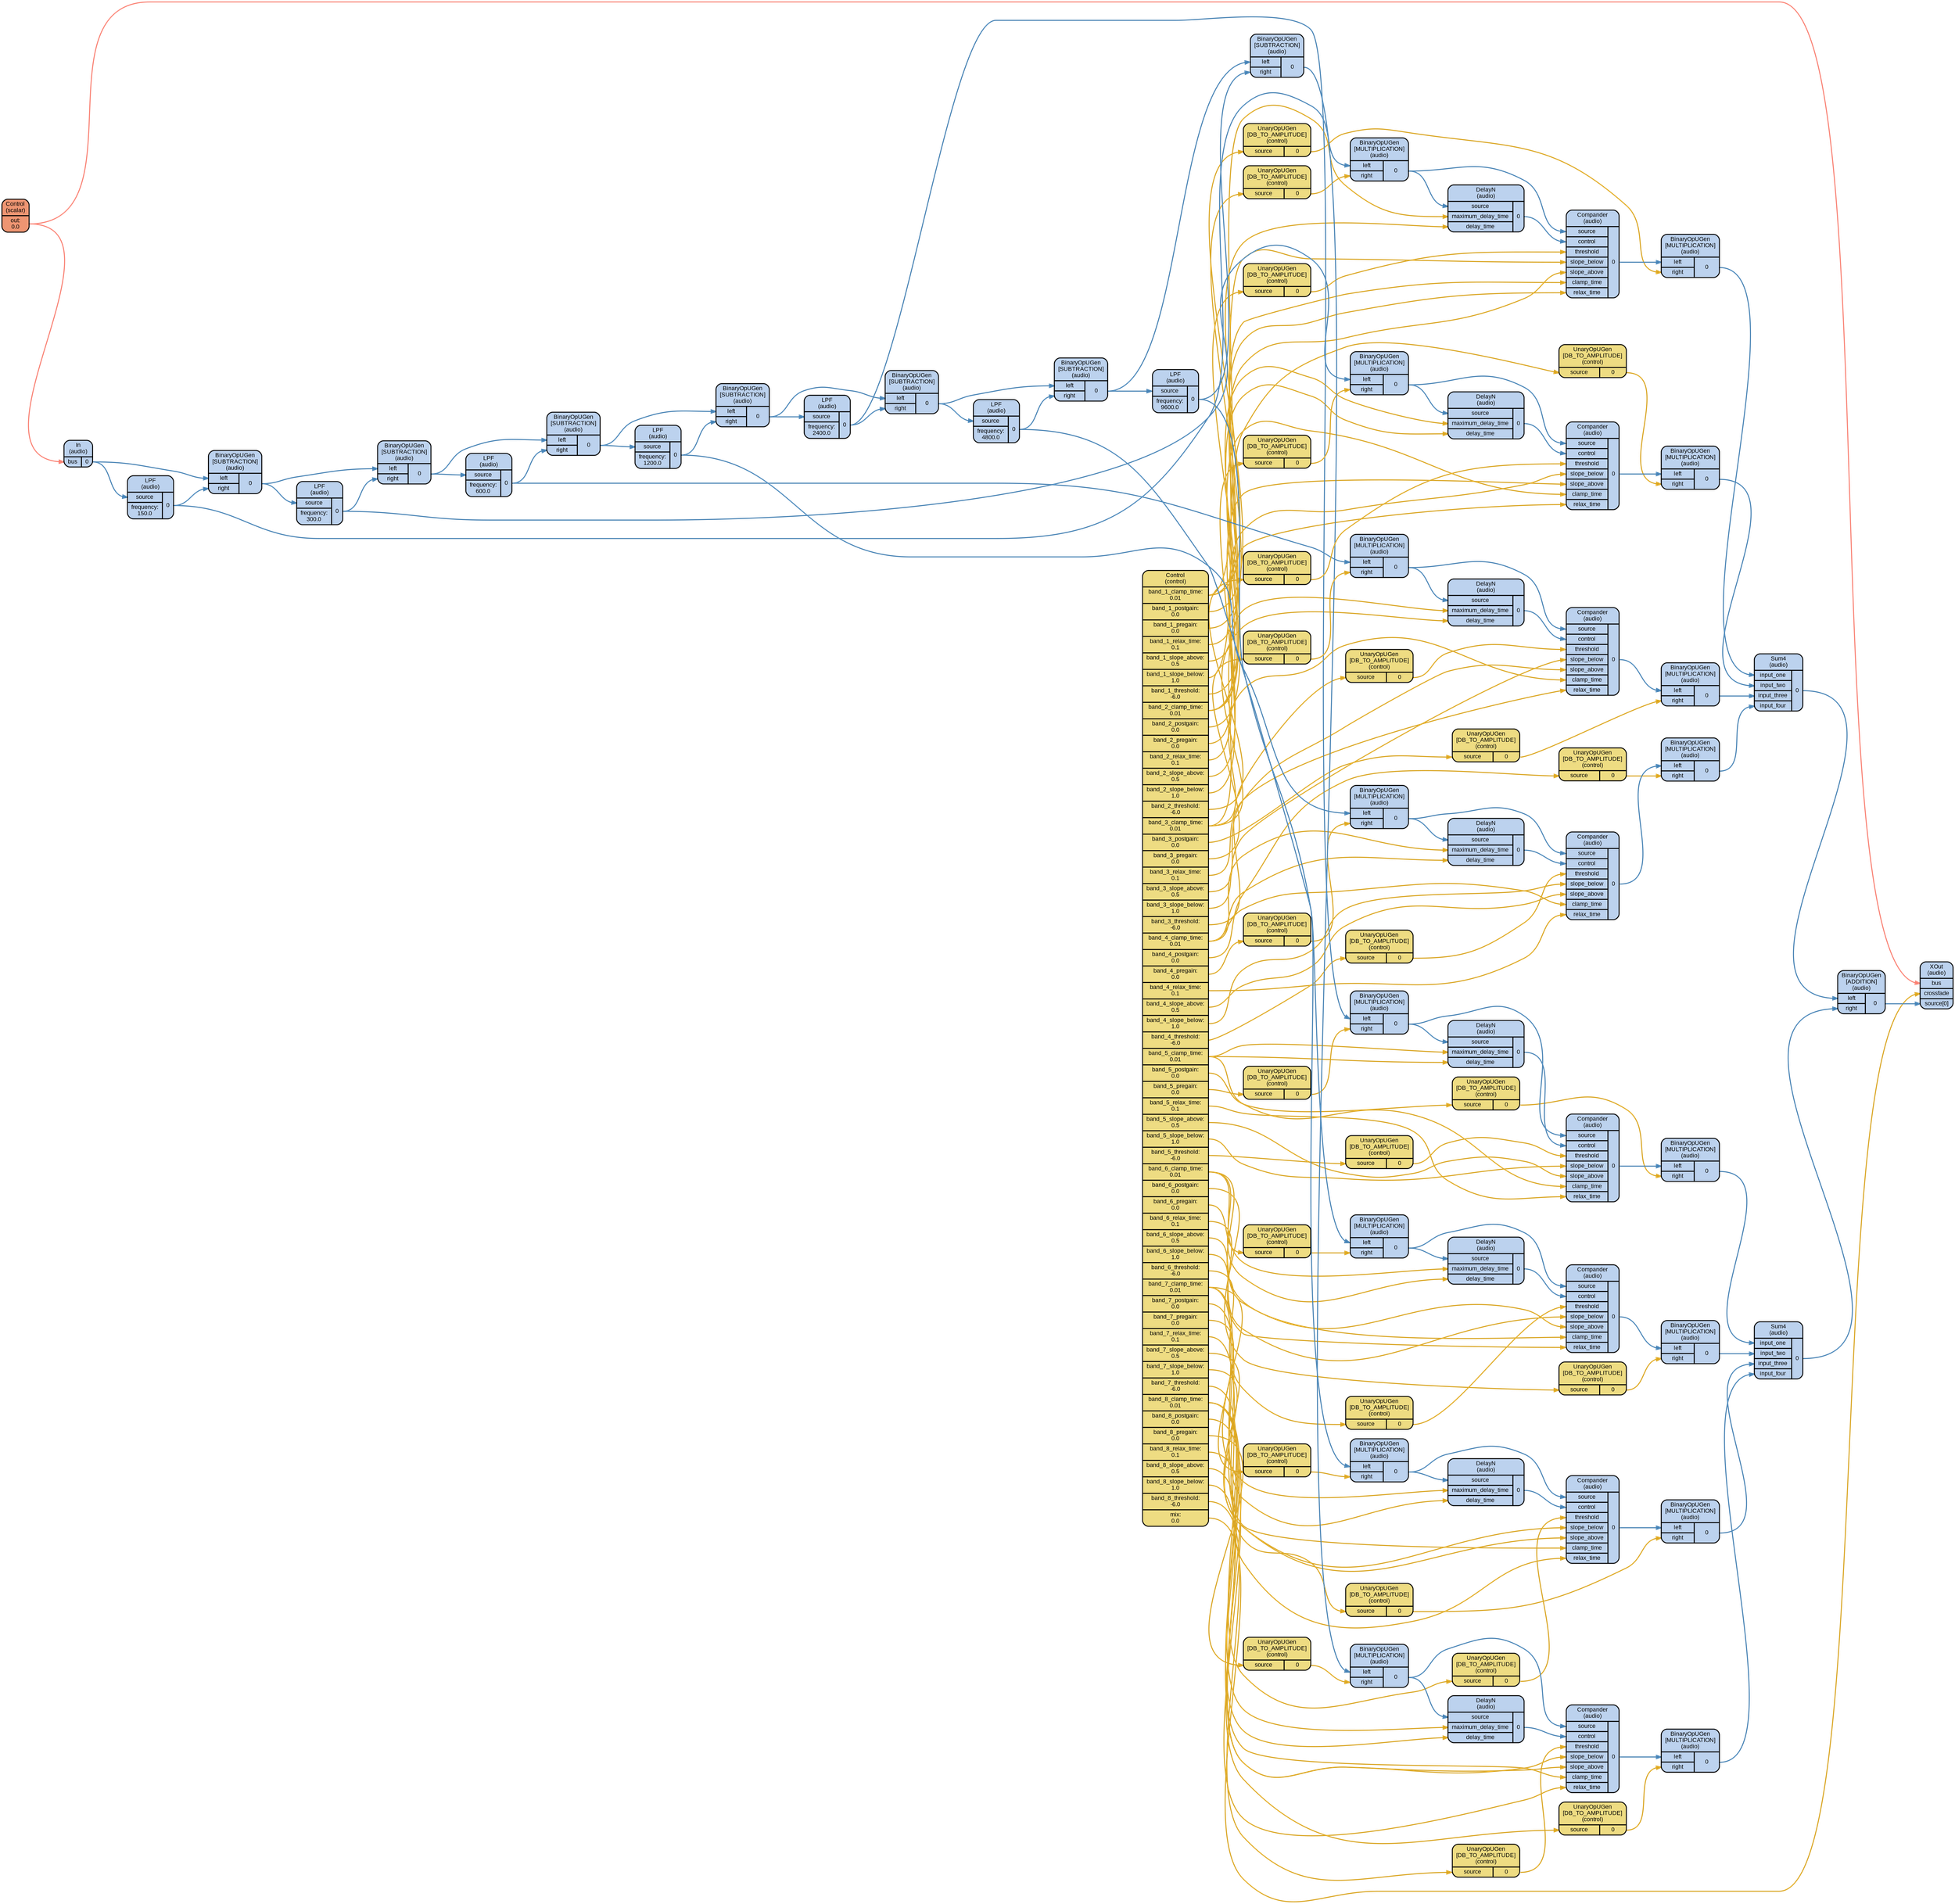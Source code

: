digraph synthdef_ee6e6452a04f99ec9077634487822830 {
    graph [bgcolor=transparent,
        color=lightslategrey,
        dpi=72,
        fontname=Arial,
        outputorder=edgesfirst,
        overlap=prism,
        penwidth=2,
        rankdir=LR,
        ranksep=1,
        splines=spline,
        style="dotted, rounded"];
    node [fontname=Arial,
        fontsize=12,
        penwidth=2,
        shape=Mrecord,
        style="filled, rounded"];
    edge [penwidth=2];
    ugen_0 [fillcolor=lightgoldenrod2,
        label="<f_0> Control\n(control) | { { <f_1_0_0> band_1_clamp_time:\n0.01 | <f_1_0_1> band_1_postgain:\n0.0 | <f_1_0_2> band_1_pregain:\n0.0 | <f_1_0_3> band_1_relax_time:\n0.1 | <f_1_0_4> band_1_slope_above:\n0.5 | <f_1_0_5> band_1_slope_below:\n1.0 | <f_1_0_6> band_1_threshold:\n-6.0 | <f_1_0_7> band_2_clamp_time:\n0.01 | <f_1_0_8> band_2_postgain:\n0.0 | <f_1_0_9> band_2_pregain:\n0.0 | <f_1_0_10> band_2_relax_time:\n0.1 | <f_1_0_11> band_2_slope_above:\n0.5 | <f_1_0_12> band_2_slope_below:\n1.0 | <f_1_0_13> band_2_threshold:\n-6.0 | <f_1_0_14> band_3_clamp_time:\n0.01 | <f_1_0_15> band_3_postgain:\n0.0 | <f_1_0_16> band_3_pregain:\n0.0 | <f_1_0_17> band_3_relax_time:\n0.1 | <f_1_0_18> band_3_slope_above:\n0.5 | <f_1_0_19> band_3_slope_below:\n1.0 | <f_1_0_20> band_3_threshold:\n-6.0 | <f_1_0_21> band_4_clamp_time:\n0.01 | <f_1_0_22> band_4_postgain:\n0.0 | <f_1_0_23> band_4_pregain:\n0.0 | <f_1_0_24> band_4_relax_time:\n0.1 | <f_1_0_25> band_4_slope_above:\n0.5 | <f_1_0_26> band_4_slope_below:\n1.0 | <f_1_0_27> band_4_threshold:\n-6.0 | <f_1_0_28> band_5_clamp_time:\n0.01 | <f_1_0_29> band_5_postgain:\n0.0 | <f_1_0_30> band_5_pregain:\n0.0 | <f_1_0_31> band_5_relax_time:\n0.1 | <f_1_0_32> band_5_slope_above:\n0.5 | <f_1_0_33> band_5_slope_below:\n1.0 | <f_1_0_34> band_5_threshold:\n-6.0 | <f_1_0_35> band_6_clamp_time:\n0.01 | <f_1_0_36> band_6_postgain:\n0.0 | <f_1_0_37> band_6_pregain:\n0.0 | <f_1_0_38> band_6_relax_time:\n0.1 | <f_1_0_39> band_6_slope_above:\n0.5 | <f_1_0_40> band_6_slope_below:\n1.0 | <f_1_0_41> band_6_threshold:\n-6.0 | <f_1_0_42> band_7_clamp_time:\n0.01 | <f_1_0_43> band_7_postgain:\n0.0 | <f_1_0_44> band_7_pregain:\n0.0 | <f_1_0_45> band_7_relax_time:\n0.1 | <f_1_0_46> band_7_slope_above:\n0.5 | <f_1_0_47> band_7_slope_below:\n1.0 | <f_1_0_48> band_7_threshold:\n-6.0 | <f_1_0_49> band_8_clamp_time:\n0.01 | <f_1_0_50> band_8_postgain:\n0.0 | <f_1_0_51> band_8_pregain:\n0.0 | <f_1_0_52> band_8_relax_time:\n0.1 | <f_1_0_53> band_8_slope_above:\n0.5 | <f_1_0_54> band_8_slope_below:\n1.0 | <f_1_0_55> band_8_threshold:\n-6.0 | <f_1_0_56> mix:\n0.0 } }"];
    ugen_1 [fillcolor=lightgoldenrod2,
        label="<f_0> UnaryOpUGen\n[DB_TO_AMPLITUDE]\n(control) | { { <f_1_0_0> source } | { <f_1_1_0> 0 } }"];
    ugen_10 [fillcolor=lightgoldenrod2,
        label="<f_0> UnaryOpUGen\n[DB_TO_AMPLITUDE]\n(control) | { { <f_1_0_0> source } | { <f_1_1_0> 0 } }"];
    ugen_11 [fillcolor=lightgoldenrod2,
        label="<f_0> UnaryOpUGen\n[DB_TO_AMPLITUDE]\n(control) | { { <f_1_0_0> source } | { <f_1_1_0> 0 } }"];
    ugen_12 [fillcolor=lightgoldenrod2,
        label="<f_0> UnaryOpUGen\n[DB_TO_AMPLITUDE]\n(control) | { { <f_1_0_0> source } | { <f_1_1_0> 0 } }"];
    ugen_13 [fillcolor=lightgoldenrod2,
        label="<f_0> UnaryOpUGen\n[DB_TO_AMPLITUDE]\n(control) | { { <f_1_0_0> source } | { <f_1_1_0> 0 } }"];
    ugen_14 [fillcolor=lightgoldenrod2,
        label="<f_0> UnaryOpUGen\n[DB_TO_AMPLITUDE]\n(control) | { { <f_1_0_0> source } | { <f_1_1_0> 0 } }"];
    ugen_15 [fillcolor=lightgoldenrod2,
        label="<f_0> UnaryOpUGen\n[DB_TO_AMPLITUDE]\n(control) | { { <f_1_0_0> source } | { <f_1_1_0> 0 } }"];
    ugen_16 [fillcolor=lightgoldenrod2,
        label="<f_0> UnaryOpUGen\n[DB_TO_AMPLITUDE]\n(control) | { { <f_1_0_0> source } | { <f_1_1_0> 0 } }"];
    ugen_17 [fillcolor=lightgoldenrod2,
        label="<f_0> UnaryOpUGen\n[DB_TO_AMPLITUDE]\n(control) | { { <f_1_0_0> source } | { <f_1_1_0> 0 } }"];
    ugen_18 [fillcolor=lightgoldenrod2,
        label="<f_0> UnaryOpUGen\n[DB_TO_AMPLITUDE]\n(control) | { { <f_1_0_0> source } | { <f_1_1_0> 0 } }"];
    ugen_19 [fillcolor=lightgoldenrod2,
        label="<f_0> UnaryOpUGen\n[DB_TO_AMPLITUDE]\n(control) | { { <f_1_0_0> source } | { <f_1_1_0> 0 } }"];
    ugen_2 [fillcolor=lightgoldenrod2,
        label="<f_0> UnaryOpUGen\n[DB_TO_AMPLITUDE]\n(control) | { { <f_1_0_0> source } | { <f_1_1_0> 0 } }"];
    ugen_20 [fillcolor=lightgoldenrod2,
        label="<f_0> UnaryOpUGen\n[DB_TO_AMPLITUDE]\n(control) | { { <f_1_0_0> source } | { <f_1_1_0> 0 } }"];
    ugen_21 [fillcolor=lightgoldenrod2,
        label="<f_0> UnaryOpUGen\n[DB_TO_AMPLITUDE]\n(control) | { { <f_1_0_0> source } | { <f_1_1_0> 0 } }"];
    ugen_22 [fillcolor=lightgoldenrod2,
        label="<f_0> UnaryOpUGen\n[DB_TO_AMPLITUDE]\n(control) | { { <f_1_0_0> source } | { <f_1_1_0> 0 } }"];
    ugen_23 [fillcolor=lightgoldenrod2,
        label="<f_0> UnaryOpUGen\n[DB_TO_AMPLITUDE]\n(control) | { { <f_1_0_0> source } | { <f_1_1_0> 0 } }"];
    ugen_24 [fillcolor=lightgoldenrod2,
        label="<f_0> UnaryOpUGen\n[DB_TO_AMPLITUDE]\n(control) | { { <f_1_0_0> source } | { <f_1_1_0> 0 } }"];
    ugen_25 [fillcolor=lightsalmon2,
        label="<f_0> Control\n(scalar) | { { <f_1_0_0> out:\n0.0 } }"];
    ugen_26 [fillcolor=lightsteelblue2,
        label="<f_0> In\n(audio) | { { <f_1_0_0> bus } | { <f_1_1_0> 0 } }"];
    ugen_27 [fillcolor=lightsteelblue2,
        label="<f_0> LPF\n(audio) | { { <f_1_0_0> source | <f_1_0_1> frequency:\n150.0 } | { <f_1_1_0> 0 } }"];
    ugen_28 [fillcolor=lightsteelblue2,
        label="<f_0> BinaryOpUGen\n[SUBTRACTION]\n(audio) | { { <f_1_0_0> left | <f_1_0_1> right } | { <f_1_1_0> 0 } }"];
    ugen_29 [fillcolor=lightsteelblue2,
        label="<f_0> LPF\n(audio) | { { <f_1_0_0> source | <f_1_0_1> frequency:\n300.0 } | { <f_1_1_0> 0 } }"];
    ugen_3 [fillcolor=lightgoldenrod2,
        label="<f_0> UnaryOpUGen\n[DB_TO_AMPLITUDE]\n(control) | { { <f_1_0_0> source } | { <f_1_1_0> 0 } }"];
    ugen_30 [fillcolor=lightsteelblue2,
        label="<f_0> BinaryOpUGen\n[SUBTRACTION]\n(audio) | { { <f_1_0_0> left | <f_1_0_1> right } | { <f_1_1_0> 0 } }"];
    ugen_31 [fillcolor=lightsteelblue2,
        label="<f_0> LPF\n(audio) | { { <f_1_0_0> source | <f_1_0_1> frequency:\n600.0 } | { <f_1_1_0> 0 } }"];
    ugen_32 [fillcolor=lightsteelblue2,
        label="<f_0> BinaryOpUGen\n[SUBTRACTION]\n(audio) | { { <f_1_0_0> left | <f_1_0_1> right } | { <f_1_1_0> 0 } }"];
    ugen_33 [fillcolor=lightsteelblue2,
        label="<f_0> LPF\n(audio) | { { <f_1_0_0> source | <f_1_0_1> frequency:\n1200.0 } | { <f_1_1_0> 0 } }"];
    ugen_34 [fillcolor=lightsteelblue2,
        label="<f_0> BinaryOpUGen\n[SUBTRACTION]\n(audio) | { { <f_1_0_0> left | <f_1_0_1> right } | { <f_1_1_0> 0 } }"];
    ugen_35 [fillcolor=lightsteelblue2,
        label="<f_0> LPF\n(audio) | { { <f_1_0_0> source | <f_1_0_1> frequency:\n2400.0 } | { <f_1_1_0> 0 } }"];
    ugen_36 [fillcolor=lightsteelblue2,
        label="<f_0> BinaryOpUGen\n[SUBTRACTION]\n(audio) | { { <f_1_0_0> left | <f_1_0_1> right } | { <f_1_1_0> 0 } }"];
    ugen_37 [fillcolor=lightsteelblue2,
        label="<f_0> LPF\n(audio) | { { <f_1_0_0> source | <f_1_0_1> frequency:\n4800.0 } | { <f_1_1_0> 0 } }"];
    ugen_38 [fillcolor=lightsteelblue2,
        label="<f_0> BinaryOpUGen\n[SUBTRACTION]\n(audio) | { { <f_1_0_0> left | <f_1_0_1> right } | { <f_1_1_0> 0 } }"];
    ugen_39 [fillcolor=lightsteelblue2,
        label="<f_0> LPF\n(audio) | { { <f_1_0_0> source | <f_1_0_1> frequency:\n9600.0 } | { <f_1_1_0> 0 } }"];
    ugen_4 [fillcolor=lightgoldenrod2,
        label="<f_0> UnaryOpUGen\n[DB_TO_AMPLITUDE]\n(control) | { { <f_1_0_0> source } | { <f_1_1_0> 0 } }"];
    ugen_40 [fillcolor=lightsteelblue2,
        label="<f_0> BinaryOpUGen\n[SUBTRACTION]\n(audio) | { { <f_1_0_0> left | <f_1_0_1> right } | { <f_1_1_0> 0 } }"];
    ugen_41 [fillcolor=lightsteelblue2,
        label="<f_0> BinaryOpUGen\n[MULTIPLICATION]\n(audio) | { { <f_1_0_0> left | <f_1_0_1> right } | { <f_1_1_0> 0 } }"];
    ugen_42 [fillcolor=lightsteelblue2,
        label="<f_0> DelayN\n(audio) | { { <f_1_0_0> source | <f_1_0_1> maximum_delay_time | <f_1_0_2> delay_time } | { <f_1_1_0> 0 } }"];
    ugen_43 [fillcolor=lightsteelblue2,
        label="<f_0> Compander\n(audio) | { { <f_1_0_0> source | <f_1_0_1> control | <f_1_0_2> threshold | <f_1_0_3> slope_below | <f_1_0_4> slope_above | <f_1_0_5> clamp_time | <f_1_0_6> relax_time } | { <f_1_1_0> 0 } }"];
    ugen_44 [fillcolor=lightsteelblue2,
        label="<f_0> BinaryOpUGen\n[MULTIPLICATION]\n(audio) | { { <f_1_0_0> left | <f_1_0_1> right } | { <f_1_1_0> 0 } }"];
    ugen_45 [fillcolor=lightsteelblue2,
        label="<f_0> BinaryOpUGen\n[MULTIPLICATION]\n(audio) | { { <f_1_0_0> left | <f_1_0_1> right } | { <f_1_1_0> 0 } }"];
    ugen_46 [fillcolor=lightsteelblue2,
        label="<f_0> DelayN\n(audio) | { { <f_1_0_0> source | <f_1_0_1> maximum_delay_time | <f_1_0_2> delay_time } | { <f_1_1_0> 0 } }"];
    ugen_47 [fillcolor=lightsteelblue2,
        label="<f_0> Compander\n(audio) | { { <f_1_0_0> source | <f_1_0_1> control | <f_1_0_2> threshold | <f_1_0_3> slope_below | <f_1_0_4> slope_above | <f_1_0_5> clamp_time | <f_1_0_6> relax_time } | { <f_1_1_0> 0 } }"];
    ugen_48 [fillcolor=lightsteelblue2,
        label="<f_0> BinaryOpUGen\n[MULTIPLICATION]\n(audio) | { { <f_1_0_0> left | <f_1_0_1> right } | { <f_1_1_0> 0 } }"];
    ugen_49 [fillcolor=lightsteelblue2,
        label="<f_0> BinaryOpUGen\n[MULTIPLICATION]\n(audio) | { { <f_1_0_0> left | <f_1_0_1> right } | { <f_1_1_0> 0 } }"];
    ugen_5 [fillcolor=lightgoldenrod2,
        label="<f_0> UnaryOpUGen\n[DB_TO_AMPLITUDE]\n(control) | { { <f_1_0_0> source } | { <f_1_1_0> 0 } }"];
    ugen_50 [fillcolor=lightsteelblue2,
        label="<f_0> DelayN\n(audio) | { { <f_1_0_0> source | <f_1_0_1> maximum_delay_time | <f_1_0_2> delay_time } | { <f_1_1_0> 0 } }"];
    ugen_51 [fillcolor=lightsteelblue2,
        label="<f_0> Compander\n(audio) | { { <f_1_0_0> source | <f_1_0_1> control | <f_1_0_2> threshold | <f_1_0_3> slope_below | <f_1_0_4> slope_above | <f_1_0_5> clamp_time | <f_1_0_6> relax_time } | { <f_1_1_0> 0 } }"];
    ugen_52 [fillcolor=lightsteelblue2,
        label="<f_0> BinaryOpUGen\n[MULTIPLICATION]\n(audio) | { { <f_1_0_0> left | <f_1_0_1> right } | { <f_1_1_0> 0 } }"];
    ugen_53 [fillcolor=lightsteelblue2,
        label="<f_0> BinaryOpUGen\n[MULTIPLICATION]\n(audio) | { { <f_1_0_0> left | <f_1_0_1> right } | { <f_1_1_0> 0 } }"];
    ugen_54 [fillcolor=lightsteelblue2,
        label="<f_0> DelayN\n(audio) | { { <f_1_0_0> source | <f_1_0_1> maximum_delay_time | <f_1_0_2> delay_time } | { <f_1_1_0> 0 } }"];
    ugen_55 [fillcolor=lightsteelblue2,
        label="<f_0> Compander\n(audio) | { { <f_1_0_0> source | <f_1_0_1> control | <f_1_0_2> threshold | <f_1_0_3> slope_below | <f_1_0_4> slope_above | <f_1_0_5> clamp_time | <f_1_0_6> relax_time } | { <f_1_1_0> 0 } }"];
    ugen_56 [fillcolor=lightsteelblue2,
        label="<f_0> BinaryOpUGen\n[MULTIPLICATION]\n(audio) | { { <f_1_0_0> left | <f_1_0_1> right } | { <f_1_1_0> 0 } }"];
    ugen_57 [fillcolor=lightsteelblue2,
        label="<f_0> Sum4\n(audio) | { { <f_1_0_0> input_one | <f_1_0_1> input_two | <f_1_0_2> input_three | <f_1_0_3> input_four } | { <f_1_1_0> 0 } }"];
    ugen_58 [fillcolor=lightsteelblue2,
        label="<f_0> BinaryOpUGen\n[MULTIPLICATION]\n(audio) | { { <f_1_0_0> left | <f_1_0_1> right } | { <f_1_1_0> 0 } }"];
    ugen_59 [fillcolor=lightsteelblue2,
        label="<f_0> DelayN\n(audio) | { { <f_1_0_0> source | <f_1_0_1> maximum_delay_time | <f_1_0_2> delay_time } | { <f_1_1_0> 0 } }"];
    ugen_6 [fillcolor=lightgoldenrod2,
        label="<f_0> UnaryOpUGen\n[DB_TO_AMPLITUDE]\n(control) | { { <f_1_0_0> source } | { <f_1_1_0> 0 } }"];
    ugen_60 [fillcolor=lightsteelblue2,
        label="<f_0> Compander\n(audio) | { { <f_1_0_0> source | <f_1_0_1> control | <f_1_0_2> threshold | <f_1_0_3> slope_below | <f_1_0_4> slope_above | <f_1_0_5> clamp_time | <f_1_0_6> relax_time } | { <f_1_1_0> 0 } }"];
    ugen_61 [fillcolor=lightsteelblue2,
        label="<f_0> BinaryOpUGen\n[MULTIPLICATION]\n(audio) | { { <f_1_0_0> left | <f_1_0_1> right } | { <f_1_1_0> 0 } }"];
    ugen_62 [fillcolor=lightsteelblue2,
        label="<f_0> BinaryOpUGen\n[MULTIPLICATION]\n(audio) | { { <f_1_0_0> left | <f_1_0_1> right } | { <f_1_1_0> 0 } }"];
    ugen_63 [fillcolor=lightsteelblue2,
        label="<f_0> DelayN\n(audio) | { { <f_1_0_0> source | <f_1_0_1> maximum_delay_time | <f_1_0_2> delay_time } | { <f_1_1_0> 0 } }"];
    ugen_64 [fillcolor=lightsteelblue2,
        label="<f_0> Compander\n(audio) | { { <f_1_0_0> source | <f_1_0_1> control | <f_1_0_2> threshold | <f_1_0_3> slope_below | <f_1_0_4> slope_above | <f_1_0_5> clamp_time | <f_1_0_6> relax_time } | { <f_1_1_0> 0 } }"];
    ugen_65 [fillcolor=lightsteelblue2,
        label="<f_0> BinaryOpUGen\n[MULTIPLICATION]\n(audio) | { { <f_1_0_0> left | <f_1_0_1> right } | { <f_1_1_0> 0 } }"];
    ugen_66 [fillcolor=lightsteelblue2,
        label="<f_0> BinaryOpUGen\n[MULTIPLICATION]\n(audio) | { { <f_1_0_0> left | <f_1_0_1> right } | { <f_1_1_0> 0 } }"];
    ugen_67 [fillcolor=lightsteelblue2,
        label="<f_0> DelayN\n(audio) | { { <f_1_0_0> source | <f_1_0_1> maximum_delay_time | <f_1_0_2> delay_time } | { <f_1_1_0> 0 } }"];
    ugen_68 [fillcolor=lightsteelblue2,
        label="<f_0> Compander\n(audio) | { { <f_1_0_0> source | <f_1_0_1> control | <f_1_0_2> threshold | <f_1_0_3> slope_below | <f_1_0_4> slope_above | <f_1_0_5> clamp_time | <f_1_0_6> relax_time } | { <f_1_1_0> 0 } }"];
    ugen_69 [fillcolor=lightsteelblue2,
        label="<f_0> BinaryOpUGen\n[MULTIPLICATION]\n(audio) | { { <f_1_0_0> left | <f_1_0_1> right } | { <f_1_1_0> 0 } }"];
    ugen_7 [fillcolor=lightgoldenrod2,
        label="<f_0> UnaryOpUGen\n[DB_TO_AMPLITUDE]\n(control) | { { <f_1_0_0> source } | { <f_1_1_0> 0 } }"];
    ugen_70 [fillcolor=lightsteelblue2,
        label="<f_0> BinaryOpUGen\n[MULTIPLICATION]\n(audio) | { { <f_1_0_0> left | <f_1_0_1> right } | { <f_1_1_0> 0 } }"];
    ugen_71 [fillcolor=lightsteelblue2,
        label="<f_0> DelayN\n(audio) | { { <f_1_0_0> source | <f_1_0_1> maximum_delay_time | <f_1_0_2> delay_time } | { <f_1_1_0> 0 } }"];
    ugen_72 [fillcolor=lightsteelblue2,
        label="<f_0> Compander\n(audio) | { { <f_1_0_0> source | <f_1_0_1> control | <f_1_0_2> threshold | <f_1_0_3> slope_below | <f_1_0_4> slope_above | <f_1_0_5> clamp_time | <f_1_0_6> relax_time } | { <f_1_1_0> 0 } }"];
    ugen_73 [fillcolor=lightsteelblue2,
        label="<f_0> BinaryOpUGen\n[MULTIPLICATION]\n(audio) | { { <f_1_0_0> left | <f_1_0_1> right } | { <f_1_1_0> 0 } }"];
    ugen_74 [fillcolor=lightsteelblue2,
        label="<f_0> Sum4\n(audio) | { { <f_1_0_0> input_one | <f_1_0_1> input_two | <f_1_0_2> input_three | <f_1_0_3> input_four } | { <f_1_1_0> 0 } }"];
    ugen_75 [fillcolor=lightsteelblue2,
        label="<f_0> BinaryOpUGen\n[ADDITION]\n(audio) | { { <f_1_0_0> left | <f_1_0_1> right } | { <f_1_1_0> 0 } }"];
    ugen_76 [fillcolor=lightsteelblue2,
        label="<f_0> XOut\n(audio) | { { <f_1_0_0> bus | <f_1_0_1> crossfade | <f_1_0_2> source[0] } }"];
    ugen_8 [fillcolor=lightgoldenrod2,
        label="<f_0> UnaryOpUGen\n[DB_TO_AMPLITUDE]\n(control) | { { <f_1_0_0> source } | { <f_1_1_0> 0 } }"];
    ugen_9 [fillcolor=lightgoldenrod2,
        label="<f_0> UnaryOpUGen\n[DB_TO_AMPLITUDE]\n(control) | { { <f_1_0_0> source } | { <f_1_1_0> 0 } }"];
    ugen_0:f_1_0_0:e -> ugen_71:f_1_0_1:w [color=goldenrod];
    ugen_0:f_1_0_0:e -> ugen_71:f_1_0_2:w [color=goldenrod];
    ugen_0:f_1_0_0:e -> ugen_72:f_1_0_5:w [color=goldenrod];
    ugen_0:f_1_0_1:e -> ugen_3:f_1_0_0:w [color=goldenrod];
    ugen_0:f_1_0_2:e -> ugen_1:f_1_0_0:w [color=goldenrod];
    ugen_0:f_1_0_3:e -> ugen_72:f_1_0_6:w [color=goldenrod];
    ugen_0:f_1_0_4:e -> ugen_72:f_1_0_4:w [color=goldenrod];
    ugen_0:f_1_0_5:e -> ugen_72:f_1_0_3:w [color=goldenrod];
    ugen_0:f_1_0_6:e -> ugen_2:f_1_0_0:w [color=goldenrod];
    ugen_0:f_1_0_7:e -> ugen_67:f_1_0_1:w [color=goldenrod];
    ugen_0:f_1_0_7:e -> ugen_67:f_1_0_2:w [color=goldenrod];
    ugen_0:f_1_0_7:e -> ugen_68:f_1_0_5:w [color=goldenrod];
    ugen_0:f_1_0_8:e -> ugen_6:f_1_0_0:w [color=goldenrod];
    ugen_0:f_1_0_9:e -> ugen_4:f_1_0_0:w [color=goldenrod];
    ugen_0:f_1_0_10:e -> ugen_68:f_1_0_6:w [color=goldenrod];
    ugen_0:f_1_0_11:e -> ugen_68:f_1_0_4:w [color=goldenrod];
    ugen_0:f_1_0_12:e -> ugen_68:f_1_0_3:w [color=goldenrod];
    ugen_0:f_1_0_13:e -> ugen_5:f_1_0_0:w [color=goldenrod];
    ugen_0:f_1_0_14:e -> ugen_63:f_1_0_1:w [color=goldenrod];
    ugen_0:f_1_0_14:e -> ugen_63:f_1_0_2:w [color=goldenrod];
    ugen_0:f_1_0_14:e -> ugen_64:f_1_0_5:w [color=goldenrod];
    ugen_0:f_1_0_15:e -> ugen_9:f_1_0_0:w [color=goldenrod];
    ugen_0:f_1_0_16:e -> ugen_7:f_1_0_0:w [color=goldenrod];
    ugen_0:f_1_0_17:e -> ugen_64:f_1_0_6:w [color=goldenrod];
    ugen_0:f_1_0_18:e -> ugen_64:f_1_0_4:w [color=goldenrod];
    ugen_0:f_1_0_19:e -> ugen_64:f_1_0_3:w [color=goldenrod];
    ugen_0:f_1_0_20:e -> ugen_8:f_1_0_0:w [color=goldenrod];
    ugen_0:f_1_0_21:e -> ugen_59:f_1_0_1:w [color=goldenrod];
    ugen_0:f_1_0_21:e -> ugen_59:f_1_0_2:w [color=goldenrod];
    ugen_0:f_1_0_21:e -> ugen_60:f_1_0_5:w [color=goldenrod];
    ugen_0:f_1_0_22:e -> ugen_12:f_1_0_0:w [color=goldenrod];
    ugen_0:f_1_0_23:e -> ugen_10:f_1_0_0:w [color=goldenrod];
    ugen_0:f_1_0_24:e -> ugen_60:f_1_0_6:w [color=goldenrod];
    ugen_0:f_1_0_25:e -> ugen_60:f_1_0_4:w [color=goldenrod];
    ugen_0:f_1_0_26:e -> ugen_60:f_1_0_3:w [color=goldenrod];
    ugen_0:f_1_0_27:e -> ugen_11:f_1_0_0:w [color=goldenrod];
    ugen_0:f_1_0_28:e -> ugen_54:f_1_0_1:w [color=goldenrod];
    ugen_0:f_1_0_28:e -> ugen_54:f_1_0_2:w [color=goldenrod];
    ugen_0:f_1_0_28:e -> ugen_55:f_1_0_5:w [color=goldenrod];
    ugen_0:f_1_0_29:e -> ugen_15:f_1_0_0:w [color=goldenrod];
    ugen_0:f_1_0_30:e -> ugen_13:f_1_0_0:w [color=goldenrod];
    ugen_0:f_1_0_31:e -> ugen_55:f_1_0_6:w [color=goldenrod];
    ugen_0:f_1_0_32:e -> ugen_55:f_1_0_4:w [color=goldenrod];
    ugen_0:f_1_0_33:e -> ugen_55:f_1_0_3:w [color=goldenrod];
    ugen_0:f_1_0_34:e -> ugen_14:f_1_0_0:w [color=goldenrod];
    ugen_0:f_1_0_35:e -> ugen_50:f_1_0_1:w [color=goldenrod];
    ugen_0:f_1_0_35:e -> ugen_50:f_1_0_2:w [color=goldenrod];
    ugen_0:f_1_0_35:e -> ugen_51:f_1_0_5:w [color=goldenrod];
    ugen_0:f_1_0_36:e -> ugen_18:f_1_0_0:w [color=goldenrod];
    ugen_0:f_1_0_37:e -> ugen_16:f_1_0_0:w [color=goldenrod];
    ugen_0:f_1_0_38:e -> ugen_51:f_1_0_6:w [color=goldenrod];
    ugen_0:f_1_0_39:e -> ugen_51:f_1_0_4:w [color=goldenrod];
    ugen_0:f_1_0_40:e -> ugen_51:f_1_0_3:w [color=goldenrod];
    ugen_0:f_1_0_41:e -> ugen_17:f_1_0_0:w [color=goldenrod];
    ugen_0:f_1_0_42:e -> ugen_46:f_1_0_1:w [color=goldenrod];
    ugen_0:f_1_0_42:e -> ugen_46:f_1_0_2:w [color=goldenrod];
    ugen_0:f_1_0_42:e -> ugen_47:f_1_0_5:w [color=goldenrod];
    ugen_0:f_1_0_43:e -> ugen_21:f_1_0_0:w [color=goldenrod];
    ugen_0:f_1_0_44:e -> ugen_19:f_1_0_0:w [color=goldenrod];
    ugen_0:f_1_0_45:e -> ugen_47:f_1_0_6:w [color=goldenrod];
    ugen_0:f_1_0_46:e -> ugen_47:f_1_0_4:w [color=goldenrod];
    ugen_0:f_1_0_47:e -> ugen_47:f_1_0_3:w [color=goldenrod];
    ugen_0:f_1_0_48:e -> ugen_20:f_1_0_0:w [color=goldenrod];
    ugen_0:f_1_0_49:e -> ugen_42:f_1_0_1:w [color=goldenrod];
    ugen_0:f_1_0_49:e -> ugen_42:f_1_0_2:w [color=goldenrod];
    ugen_0:f_1_0_49:e -> ugen_43:f_1_0_5:w [color=goldenrod];
    ugen_0:f_1_0_50:e -> ugen_24:f_1_0_0:w [color=goldenrod];
    ugen_0:f_1_0_51:e -> ugen_22:f_1_0_0:w [color=goldenrod];
    ugen_0:f_1_0_52:e -> ugen_43:f_1_0_6:w [color=goldenrod];
    ugen_0:f_1_0_53:e -> ugen_43:f_1_0_4:w [color=goldenrod];
    ugen_0:f_1_0_54:e -> ugen_43:f_1_0_3:w [color=goldenrod];
    ugen_0:f_1_0_55:e -> ugen_23:f_1_0_0:w [color=goldenrod];
    ugen_0:f_1_0_56:e -> ugen_76:f_1_0_1:w [color=goldenrod];
    ugen_1:f_1_1_0:e -> ugen_70:f_1_0_1:w [color=goldenrod];
    ugen_10:f_1_1_0:e -> ugen_58:f_1_0_1:w [color=goldenrod];
    ugen_11:f_1_1_0:e -> ugen_60:f_1_0_2:w [color=goldenrod];
    ugen_12:f_1_1_0:e -> ugen_61:f_1_0_1:w [color=goldenrod];
    ugen_13:f_1_1_0:e -> ugen_53:f_1_0_1:w [color=goldenrod];
    ugen_14:f_1_1_0:e -> ugen_55:f_1_0_2:w [color=goldenrod];
    ugen_15:f_1_1_0:e -> ugen_56:f_1_0_1:w [color=goldenrod];
    ugen_16:f_1_1_0:e -> ugen_49:f_1_0_1:w [color=goldenrod];
    ugen_17:f_1_1_0:e -> ugen_51:f_1_0_2:w [color=goldenrod];
    ugen_18:f_1_1_0:e -> ugen_52:f_1_0_1:w [color=goldenrod];
    ugen_19:f_1_1_0:e -> ugen_45:f_1_0_1:w [color=goldenrod];
    ugen_2:f_1_1_0:e -> ugen_72:f_1_0_2:w [color=goldenrod];
    ugen_20:f_1_1_0:e -> ugen_47:f_1_0_2:w [color=goldenrod];
    ugen_21:f_1_1_0:e -> ugen_48:f_1_0_1:w [color=goldenrod];
    ugen_22:f_1_1_0:e -> ugen_41:f_1_0_1:w [color=goldenrod];
    ugen_23:f_1_1_0:e -> ugen_43:f_1_0_2:w [color=goldenrod];
    ugen_24:f_1_1_0:e -> ugen_44:f_1_0_1:w [color=goldenrod];
    ugen_25:f_1_0_0:e -> ugen_26:f_1_0_0:w [color=salmon];
    ugen_25:f_1_0_0:e -> ugen_76:f_1_0_0:w [color=salmon];
    ugen_26:f_1_1_0:e -> ugen_27:f_1_0_0:w [color=steelblue];
    ugen_26:f_1_1_0:e -> ugen_28:f_1_0_0:w [color=steelblue];
    ugen_27:f_1_1_0:e -> ugen_28:f_1_0_1:w [color=steelblue];
    ugen_27:f_1_1_0:e -> ugen_70:f_1_0_0:w [color=steelblue];
    ugen_28:f_1_1_0:e -> ugen_29:f_1_0_0:w [color=steelblue];
    ugen_28:f_1_1_0:e -> ugen_30:f_1_0_0:w [color=steelblue];
    ugen_29:f_1_1_0:e -> ugen_30:f_1_0_1:w [color=steelblue];
    ugen_29:f_1_1_0:e -> ugen_66:f_1_0_0:w [color=steelblue];
    ugen_3:f_1_1_0:e -> ugen_73:f_1_0_1:w [color=goldenrod];
    ugen_30:f_1_1_0:e -> ugen_31:f_1_0_0:w [color=steelblue];
    ugen_30:f_1_1_0:e -> ugen_32:f_1_0_0:w [color=steelblue];
    ugen_31:f_1_1_0:e -> ugen_32:f_1_0_1:w [color=steelblue];
    ugen_31:f_1_1_0:e -> ugen_62:f_1_0_0:w [color=steelblue];
    ugen_32:f_1_1_0:e -> ugen_33:f_1_0_0:w [color=steelblue];
    ugen_32:f_1_1_0:e -> ugen_34:f_1_0_0:w [color=steelblue];
    ugen_33:f_1_1_0:e -> ugen_34:f_1_0_1:w [color=steelblue];
    ugen_33:f_1_1_0:e -> ugen_58:f_1_0_0:w [color=steelblue];
    ugen_34:f_1_1_0:e -> ugen_35:f_1_0_0:w [color=steelblue];
    ugen_34:f_1_1_0:e -> ugen_36:f_1_0_0:w [color=steelblue];
    ugen_35:f_1_1_0:e -> ugen_36:f_1_0_1:w [color=steelblue];
    ugen_35:f_1_1_0:e -> ugen_53:f_1_0_0:w [color=steelblue];
    ugen_36:f_1_1_0:e -> ugen_37:f_1_0_0:w [color=steelblue];
    ugen_36:f_1_1_0:e -> ugen_38:f_1_0_0:w [color=steelblue];
    ugen_37:f_1_1_0:e -> ugen_38:f_1_0_1:w [color=steelblue];
    ugen_37:f_1_1_0:e -> ugen_49:f_1_0_0:w [color=steelblue];
    ugen_38:f_1_1_0:e -> ugen_39:f_1_0_0:w [color=steelblue];
    ugen_38:f_1_1_0:e -> ugen_40:f_1_0_0:w [color=steelblue];
    ugen_39:f_1_1_0:e -> ugen_40:f_1_0_1:w [color=steelblue];
    ugen_39:f_1_1_0:e -> ugen_45:f_1_0_0:w [color=steelblue];
    ugen_4:f_1_1_0:e -> ugen_66:f_1_0_1:w [color=goldenrod];
    ugen_40:f_1_1_0:e -> ugen_41:f_1_0_0:w [color=steelblue];
    ugen_41:f_1_1_0:e -> ugen_42:f_1_0_0:w [color=steelblue];
    ugen_41:f_1_1_0:e -> ugen_43:f_1_0_0:w [color=steelblue];
    ugen_42:f_1_1_0:e -> ugen_43:f_1_0_1:w [color=steelblue];
    ugen_43:f_1_1_0:e -> ugen_44:f_1_0_0:w [color=steelblue];
    ugen_44:f_1_1_0:e -> ugen_57:f_1_0_3:w [color=steelblue];
    ugen_45:f_1_1_0:e -> ugen_46:f_1_0_0:w [color=steelblue];
    ugen_45:f_1_1_0:e -> ugen_47:f_1_0_0:w [color=steelblue];
    ugen_46:f_1_1_0:e -> ugen_47:f_1_0_1:w [color=steelblue];
    ugen_47:f_1_1_0:e -> ugen_48:f_1_0_0:w [color=steelblue];
    ugen_48:f_1_1_0:e -> ugen_57:f_1_0_2:w [color=steelblue];
    ugen_49:f_1_1_0:e -> ugen_50:f_1_0_0:w [color=steelblue];
    ugen_49:f_1_1_0:e -> ugen_51:f_1_0_0:w [color=steelblue];
    ugen_5:f_1_1_0:e -> ugen_68:f_1_0_2:w [color=goldenrod];
    ugen_50:f_1_1_0:e -> ugen_51:f_1_0_1:w [color=steelblue];
    ugen_51:f_1_1_0:e -> ugen_52:f_1_0_0:w [color=steelblue];
    ugen_52:f_1_1_0:e -> ugen_57:f_1_0_1:w [color=steelblue];
    ugen_53:f_1_1_0:e -> ugen_54:f_1_0_0:w [color=steelblue];
    ugen_53:f_1_1_0:e -> ugen_55:f_1_0_0:w [color=steelblue];
    ugen_54:f_1_1_0:e -> ugen_55:f_1_0_1:w [color=steelblue];
    ugen_55:f_1_1_0:e -> ugen_56:f_1_0_0:w [color=steelblue];
    ugen_56:f_1_1_0:e -> ugen_57:f_1_0_0:w [color=steelblue];
    ugen_57:f_1_1_0:e -> ugen_75:f_1_0_1:w [color=steelblue];
    ugen_58:f_1_1_0:e -> ugen_59:f_1_0_0:w [color=steelblue];
    ugen_58:f_1_1_0:e -> ugen_60:f_1_0_0:w [color=steelblue];
    ugen_59:f_1_1_0:e -> ugen_60:f_1_0_1:w [color=steelblue];
    ugen_6:f_1_1_0:e -> ugen_69:f_1_0_1:w [color=goldenrod];
    ugen_60:f_1_1_0:e -> ugen_61:f_1_0_0:w [color=steelblue];
    ugen_61:f_1_1_0:e -> ugen_74:f_1_0_3:w [color=steelblue];
    ugen_62:f_1_1_0:e -> ugen_63:f_1_0_0:w [color=steelblue];
    ugen_62:f_1_1_0:e -> ugen_64:f_1_0_0:w [color=steelblue];
    ugen_63:f_1_1_0:e -> ugen_64:f_1_0_1:w [color=steelblue];
    ugen_64:f_1_1_0:e -> ugen_65:f_1_0_0:w [color=steelblue];
    ugen_65:f_1_1_0:e -> ugen_74:f_1_0_2:w [color=steelblue];
    ugen_66:f_1_1_0:e -> ugen_67:f_1_0_0:w [color=steelblue];
    ugen_66:f_1_1_0:e -> ugen_68:f_1_0_0:w [color=steelblue];
    ugen_67:f_1_1_0:e -> ugen_68:f_1_0_1:w [color=steelblue];
    ugen_68:f_1_1_0:e -> ugen_69:f_1_0_0:w [color=steelblue];
    ugen_69:f_1_1_0:e -> ugen_74:f_1_0_1:w [color=steelblue];
    ugen_7:f_1_1_0:e -> ugen_62:f_1_0_1:w [color=goldenrod];
    ugen_70:f_1_1_0:e -> ugen_71:f_1_0_0:w [color=steelblue];
    ugen_70:f_1_1_0:e -> ugen_72:f_1_0_0:w [color=steelblue];
    ugen_71:f_1_1_0:e -> ugen_72:f_1_0_1:w [color=steelblue];
    ugen_72:f_1_1_0:e -> ugen_73:f_1_0_0:w [color=steelblue];
    ugen_73:f_1_1_0:e -> ugen_74:f_1_0_0:w [color=steelblue];
    ugen_74:f_1_1_0:e -> ugen_75:f_1_0_0:w [color=steelblue];
    ugen_75:f_1_1_0:e -> ugen_76:f_1_0_2:w [color=steelblue];
    ugen_8:f_1_1_0:e -> ugen_64:f_1_0_2:w [color=goldenrod];
    ugen_9:f_1_1_0:e -> ugen_65:f_1_0_1:w [color=goldenrod];
}